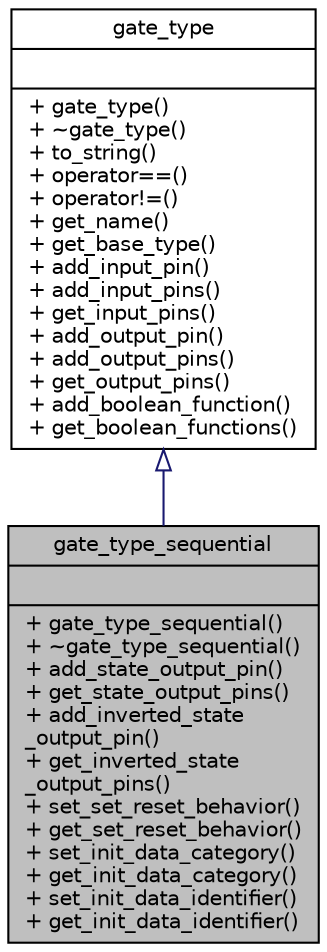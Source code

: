 digraph "gate_type_sequential"
{
  edge [fontname="Helvetica",fontsize="10",labelfontname="Helvetica",labelfontsize="10"];
  node [fontname="Helvetica",fontsize="10",shape=record];
  Node0 [label="{gate_type_sequential\n||+ gate_type_sequential()\l+ ~gate_type_sequential()\l+ add_state_output_pin()\l+ get_state_output_pins()\l+ add_inverted_state\l_output_pin()\l+ get_inverted_state\l_output_pins()\l+ set_set_reset_behavior()\l+ get_set_reset_behavior()\l+ set_init_data_category()\l+ get_init_data_category()\l+ set_init_data_identifier()\l+ get_init_data_identifier()\l}",height=0.2,width=0.4,color="black", fillcolor="grey75", style="filled", fontcolor="black"];
  Node1 -> Node0 [dir="back",color="midnightblue",fontsize="10",style="solid",arrowtail="onormal",fontname="Helvetica"];
  Node1 [label="{gate_type\n||+ gate_type()\l+ ~gate_type()\l+ to_string()\l+ operator==()\l+ operator!=()\l+ get_name()\l+ get_base_type()\l+ add_input_pin()\l+ add_input_pins()\l+ get_input_pins()\l+ add_output_pin()\l+ add_output_pins()\l+ get_output_pins()\l+ add_boolean_function()\l+ get_boolean_functions()\l}",height=0.2,width=0.4,color="black", fillcolor="white", style="filled",URL="$d0/d31/classgate__type.html"];
}
